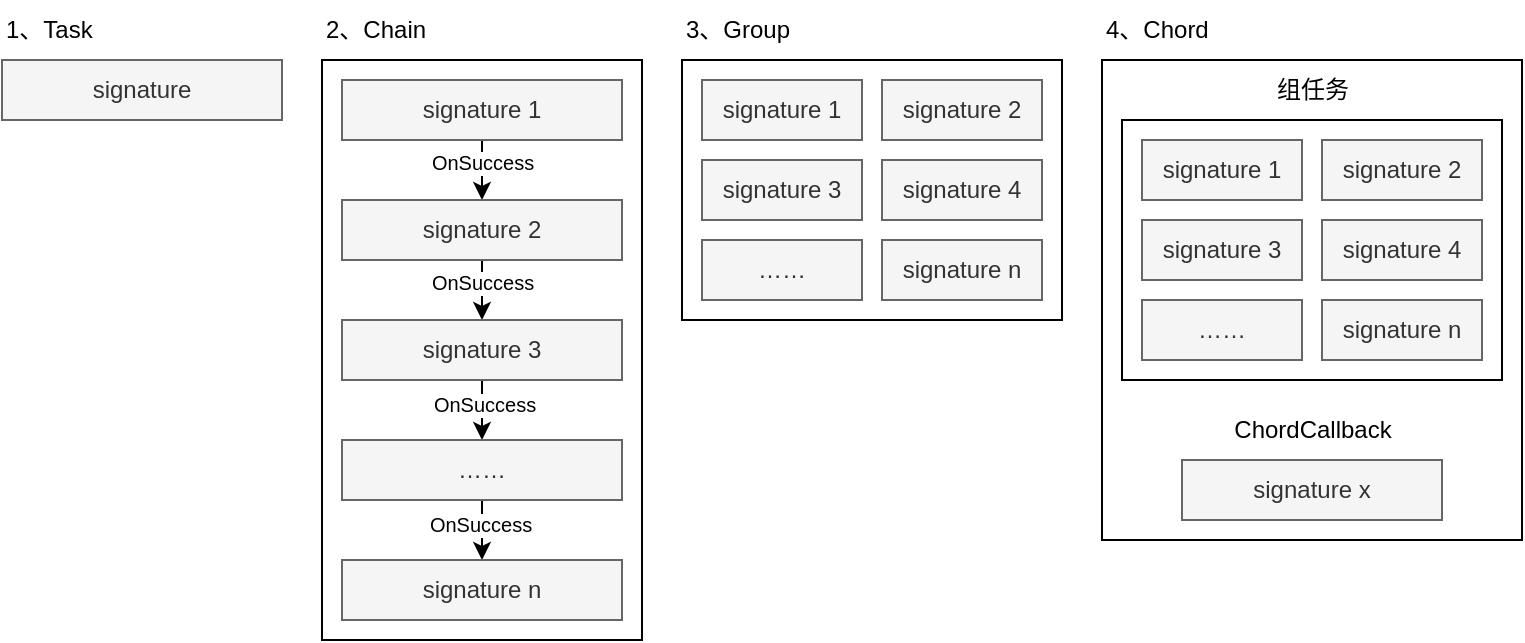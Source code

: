 <mxfile version="27.1.6">
  <diagram name="第 1 页" id="70YRA6hRZwu-0ktBl7Rl">
    <mxGraphModel dx="2637" dy="982" grid="1" gridSize="10" guides="1" tooltips="1" connect="1" arrows="1" fold="1" page="1" pageScale="1" pageWidth="827" pageHeight="1169" math="0" shadow="0">
      <root>
        <mxCell id="0" />
        <mxCell id="1" parent="0" />
        <mxCell id="BIacDMJWz98auHAOISk9-1" value="" style="rounded=0;whiteSpace=wrap;html=1;" vertex="1" parent="1">
          <mxGeometry x="430" y="80" width="210" height="240" as="geometry" />
        </mxCell>
        <mxCell id="BIacDMJWz98auHAOISk9-2" value="" style="rounded=0;whiteSpace=wrap;html=1;" vertex="1" parent="1">
          <mxGeometry x="40" y="80" width="160" height="290" as="geometry" />
        </mxCell>
        <mxCell id="BIacDMJWz98auHAOISk9-3" value="signature" style="whiteSpace=wrap;html=1;fillColor=#f5f5f5;fontColor=#333333;strokeColor=#666666;" vertex="1" parent="1">
          <mxGeometry x="-120" y="80" width="140" height="30" as="geometry" />
        </mxCell>
        <mxCell id="BIacDMJWz98auHAOISk9-4" value="1、Task" style="text;html=1;align=left;verticalAlign=middle;resizable=0;points=[];autosize=1;strokeColor=none;fillColor=none;" vertex="1" parent="1">
          <mxGeometry x="-120" y="50" width="70" height="30" as="geometry" />
        </mxCell>
        <mxCell id="BIacDMJWz98auHAOISk9-5" value="2、Chain" style="text;html=1;align=left;verticalAlign=middle;resizable=0;points=[];autosize=1;strokeColor=none;fillColor=none;" vertex="1" parent="1">
          <mxGeometry x="40" y="50" width="70" height="30" as="geometry" />
        </mxCell>
        <mxCell id="BIacDMJWz98auHAOISk9-6" style="edgeStyle=orthogonalEdgeStyle;rounded=0;orthogonalLoop=1;jettySize=auto;html=1;entryX=0.5;entryY=0;entryDx=0;entryDy=0;" edge="1" parent="1" source="BIacDMJWz98auHAOISk9-8" target="BIacDMJWz98auHAOISk9-11">
          <mxGeometry relative="1" as="geometry" />
        </mxCell>
        <mxCell id="BIacDMJWz98auHAOISk9-7" value="OnSuccess" style="edgeLabel;html=1;align=center;verticalAlign=middle;resizable=0;points=[];fontSize=10;" vertex="1" connectable="0" parent="BIacDMJWz98auHAOISk9-6">
          <mxGeometry x="0.614" relative="1" as="geometry">
            <mxPoint y="-10" as="offset" />
          </mxGeometry>
        </mxCell>
        <mxCell id="BIacDMJWz98auHAOISk9-8" value="signature 1" style="whiteSpace=wrap;html=1;fillColor=#f5f5f5;fontColor=#333333;strokeColor=#666666;" vertex="1" parent="1">
          <mxGeometry x="50" y="90" width="140" height="30" as="geometry" />
        </mxCell>
        <mxCell id="BIacDMJWz98auHAOISk9-9" style="edgeStyle=orthogonalEdgeStyle;rounded=0;orthogonalLoop=1;jettySize=auto;html=1;entryX=0.5;entryY=0;entryDx=0;entryDy=0;" edge="1" parent="1" source="BIacDMJWz98auHAOISk9-11" target="BIacDMJWz98auHAOISk9-14">
          <mxGeometry relative="1" as="geometry" />
        </mxCell>
        <mxCell id="BIacDMJWz98auHAOISk9-10" value="OnSuccess" style="edgeLabel;html=1;align=center;verticalAlign=middle;resizable=0;points=[];fontSize=10;" vertex="1" connectable="0" parent="BIacDMJWz98auHAOISk9-9">
          <mxGeometry x="-0.568" relative="1" as="geometry">
            <mxPoint as="offset" />
          </mxGeometry>
        </mxCell>
        <mxCell id="BIacDMJWz98auHAOISk9-11" value="signature 2" style="whiteSpace=wrap;html=1;fillColor=#f5f5f5;fontColor=#333333;strokeColor=#666666;" vertex="1" parent="1">
          <mxGeometry x="50" y="150" width="140" height="30" as="geometry" />
        </mxCell>
        <mxCell id="BIacDMJWz98auHAOISk9-12" style="edgeStyle=orthogonalEdgeStyle;rounded=0;orthogonalLoop=1;jettySize=auto;html=1;exitX=0.5;exitY=1;exitDx=0;exitDy=0;entryX=0.5;entryY=0;entryDx=0;entryDy=0;" edge="1" parent="1" source="BIacDMJWz98auHAOISk9-14" target="BIacDMJWz98auHAOISk9-17">
          <mxGeometry relative="1" as="geometry" />
        </mxCell>
        <mxCell id="BIacDMJWz98auHAOISk9-13" value="OnSuccess" style="edgeLabel;html=1;align=center;verticalAlign=middle;resizable=0;points=[];fontSize=10;" vertex="1" connectable="0" parent="BIacDMJWz98auHAOISk9-12">
          <mxGeometry x="-0.248" y="1" relative="1" as="geometry">
            <mxPoint as="offset" />
          </mxGeometry>
        </mxCell>
        <mxCell id="BIacDMJWz98auHAOISk9-14" value="signature 3" style="whiteSpace=wrap;html=1;fillColor=#f5f5f5;fontColor=#333333;strokeColor=#666666;" vertex="1" parent="1">
          <mxGeometry x="50" y="210" width="140" height="30" as="geometry" />
        </mxCell>
        <mxCell id="BIacDMJWz98auHAOISk9-15" style="edgeStyle=orthogonalEdgeStyle;rounded=0;orthogonalLoop=1;jettySize=auto;html=1;entryX=0.5;entryY=0;entryDx=0;entryDy=0;" edge="1" parent="1" source="BIacDMJWz98auHAOISk9-17" target="BIacDMJWz98auHAOISk9-18">
          <mxGeometry relative="1" as="geometry" />
        </mxCell>
        <mxCell id="BIacDMJWz98auHAOISk9-16" value="OnSuccess" style="edgeLabel;html=1;align=center;verticalAlign=middle;resizable=0;points=[];fontSize=10;" vertex="1" connectable="0" parent="BIacDMJWz98auHAOISk9-15">
          <mxGeometry x="-0.549" y="-1" relative="1" as="geometry">
            <mxPoint as="offset" />
          </mxGeometry>
        </mxCell>
        <mxCell id="BIacDMJWz98auHAOISk9-17" value="……" style="whiteSpace=wrap;html=1;fillColor=#f5f5f5;fontColor=#333333;strokeColor=#666666;" vertex="1" parent="1">
          <mxGeometry x="50" y="270" width="140" height="30" as="geometry" />
        </mxCell>
        <mxCell id="BIacDMJWz98auHAOISk9-18" value="signature n" style="whiteSpace=wrap;html=1;fillColor=#f5f5f5;fontColor=#333333;strokeColor=#666666;" vertex="1" parent="1">
          <mxGeometry x="50" y="330" width="140" height="30" as="geometry" />
        </mxCell>
        <mxCell id="BIacDMJWz98auHAOISk9-19" value="3、Group" style="text;html=1;align=left;verticalAlign=middle;resizable=0;points=[];autosize=1;strokeColor=none;fillColor=none;" vertex="1" parent="1">
          <mxGeometry x="220" y="50" width="80" height="30" as="geometry" />
        </mxCell>
        <mxCell id="BIacDMJWz98auHAOISk9-20" value="" style="rounded=0;whiteSpace=wrap;html=1;" vertex="1" parent="1">
          <mxGeometry x="220" y="80" width="190" height="130" as="geometry" />
        </mxCell>
        <mxCell id="BIacDMJWz98auHAOISk9-21" value="signature 1" style="whiteSpace=wrap;html=1;fillColor=#f5f5f5;fontColor=#333333;strokeColor=#666666;" vertex="1" parent="1">
          <mxGeometry x="230" y="90" width="80" height="30" as="geometry" />
        </mxCell>
        <mxCell id="BIacDMJWz98auHAOISk9-22" value="signature 2" style="whiteSpace=wrap;html=1;fillColor=#f5f5f5;fontColor=#333333;strokeColor=#666666;" vertex="1" parent="1">
          <mxGeometry x="320" y="90" width="80" height="30" as="geometry" />
        </mxCell>
        <mxCell id="BIacDMJWz98auHAOISk9-23" value="signature 3" style="whiteSpace=wrap;html=1;fillColor=#f5f5f5;fontColor=#333333;strokeColor=#666666;" vertex="1" parent="1">
          <mxGeometry x="230" y="130" width="80" height="30" as="geometry" />
        </mxCell>
        <mxCell id="BIacDMJWz98auHAOISk9-24" value="……" style="whiteSpace=wrap;html=1;fillColor=#f5f5f5;fontColor=#333333;strokeColor=#666666;" vertex="1" parent="1">
          <mxGeometry x="230" y="170" width="80" height="30" as="geometry" />
        </mxCell>
        <mxCell id="BIacDMJWz98auHAOISk9-25" value="signature n" style="whiteSpace=wrap;html=1;fillColor=#f5f5f5;fontColor=#333333;strokeColor=#666666;" vertex="1" parent="1">
          <mxGeometry x="320" y="170" width="80" height="30" as="geometry" />
        </mxCell>
        <mxCell id="BIacDMJWz98auHAOISk9-26" value="signature 4" style="whiteSpace=wrap;html=1;fillColor=#f5f5f5;fontColor=#333333;strokeColor=#666666;" vertex="1" parent="1">
          <mxGeometry x="320" y="130" width="80" height="30" as="geometry" />
        </mxCell>
        <mxCell id="BIacDMJWz98auHAOISk9-27" value="4、Chord" style="text;html=1;align=left;verticalAlign=middle;resizable=0;points=[];autosize=1;strokeColor=none;fillColor=none;" vertex="1" parent="1">
          <mxGeometry x="430" y="50" width="70" height="30" as="geometry" />
        </mxCell>
        <mxCell id="BIacDMJWz98auHAOISk9-28" value="" style="rounded=0;whiteSpace=wrap;html=1;" vertex="1" parent="1">
          <mxGeometry x="440" y="110" width="190" height="130" as="geometry" />
        </mxCell>
        <mxCell id="BIacDMJWz98auHAOISk9-29" value="signature 1" style="whiteSpace=wrap;html=1;fillColor=#f5f5f5;fontColor=#333333;strokeColor=#666666;" vertex="1" parent="1">
          <mxGeometry x="450" y="120" width="80" height="30" as="geometry" />
        </mxCell>
        <mxCell id="BIacDMJWz98auHAOISk9-30" value="signature 2" style="whiteSpace=wrap;html=1;fillColor=#f5f5f5;fontColor=#333333;strokeColor=#666666;" vertex="1" parent="1">
          <mxGeometry x="540" y="120" width="80" height="30" as="geometry" />
        </mxCell>
        <mxCell id="BIacDMJWz98auHAOISk9-31" value="signature 3" style="whiteSpace=wrap;html=1;fillColor=#f5f5f5;fontColor=#333333;strokeColor=#666666;" vertex="1" parent="1">
          <mxGeometry x="450" y="160" width="80" height="30" as="geometry" />
        </mxCell>
        <mxCell id="BIacDMJWz98auHAOISk9-32" value="……" style="whiteSpace=wrap;html=1;fillColor=#f5f5f5;fontColor=#333333;strokeColor=#666666;" vertex="1" parent="1">
          <mxGeometry x="450" y="200" width="80" height="30" as="geometry" />
        </mxCell>
        <mxCell id="BIacDMJWz98auHAOISk9-33" value="signature n" style="whiteSpace=wrap;html=1;fillColor=#f5f5f5;fontColor=#333333;strokeColor=#666666;" vertex="1" parent="1">
          <mxGeometry x="540" y="200" width="80" height="30" as="geometry" />
        </mxCell>
        <mxCell id="BIacDMJWz98auHAOISk9-34" value="signature 4" style="whiteSpace=wrap;html=1;fillColor=#f5f5f5;fontColor=#333333;strokeColor=#666666;" vertex="1" parent="1">
          <mxGeometry x="540" y="160" width="80" height="30" as="geometry" />
        </mxCell>
        <mxCell id="BIacDMJWz98auHAOISk9-35" value="组任务" style="text;html=1;align=center;verticalAlign=middle;resizable=0;points=[];autosize=1;strokeColor=none;fillColor=none;" vertex="1" parent="1">
          <mxGeometry x="505" y="80" width="60" height="30" as="geometry" />
        </mxCell>
        <mxCell id="BIacDMJWz98auHAOISk9-36" value="ChordCallback" style="text;html=1;align=center;verticalAlign=middle;resizable=0;points=[];autosize=1;strokeColor=none;fillColor=none;" vertex="1" parent="1">
          <mxGeometry x="485" y="250" width="100" height="30" as="geometry" />
        </mxCell>
        <mxCell id="BIacDMJWz98auHAOISk9-37" value="signature x" style="whiteSpace=wrap;html=1;fillColor=#f5f5f5;fontColor=#333333;strokeColor=#666666;" vertex="1" parent="1">
          <mxGeometry x="470" y="280" width="130" height="30" as="geometry" />
        </mxCell>
      </root>
    </mxGraphModel>
  </diagram>
</mxfile>
